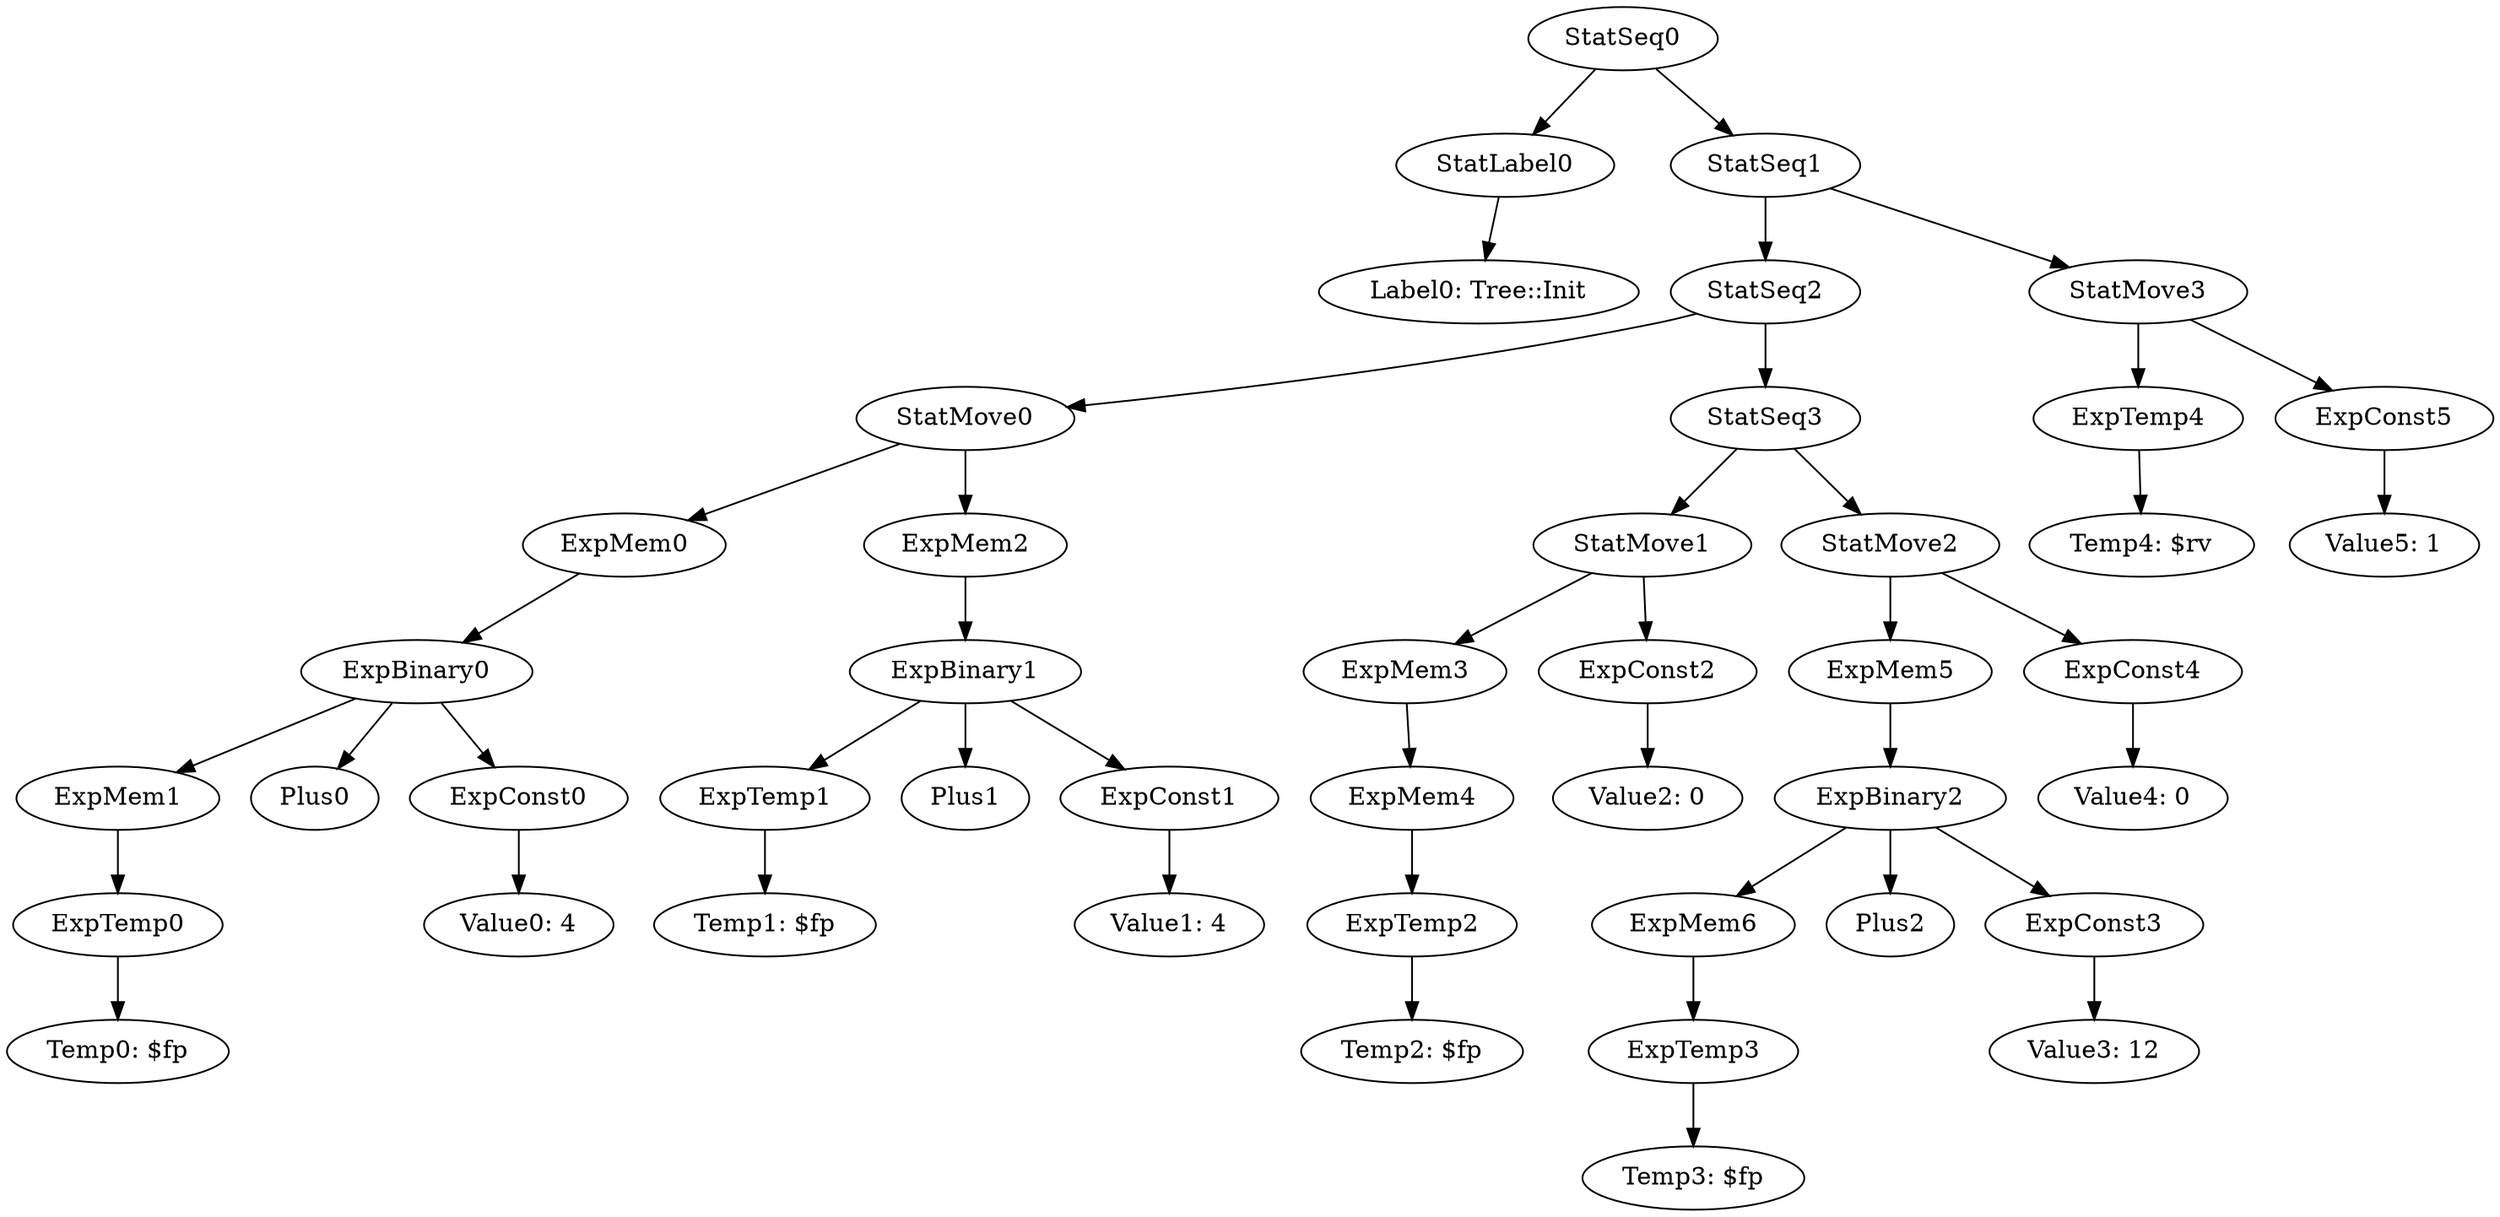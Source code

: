 digraph {
	ordering = out;
	ExpConst5 -> "Value5: 1";
	StatMove3 -> ExpTemp4;
	StatMove3 -> ExpConst5;
	ExpTemp4 -> "Temp4: $rv";
	ExpConst4 -> "Value4: 0";
	StatMove2 -> ExpMem5;
	StatMove2 -> ExpConst4;
	ExpConst3 -> "Value3: 12";
	ExpBinary1 -> ExpTemp1;
	ExpBinary1 -> Plus1;
	ExpBinary1 -> ExpConst1;
	ExpMem0 -> ExpBinary0;
	ExpMem3 -> ExpMem4;
	StatMove0 -> ExpMem0;
	StatMove0 -> ExpMem2;
	StatSeq3 -> StatMove1;
	StatSeq3 -> StatMove2;
	ExpConst0 -> "Value0: 4";
	ExpMem1 -> ExpTemp0;
	StatLabel0 -> "Label0: Tree::Init";
	ExpTemp1 -> "Temp1: $fp";
	StatSeq0 -> StatLabel0;
	StatSeq0 -> StatSeq1;
	ExpTemp3 -> "Temp3: $fp";
	ExpTemp0 -> "Temp0: $fp";
	ExpMem2 -> ExpBinary1;
	StatSeq1 -> StatSeq2;
	StatSeq1 -> StatMove3;
	ExpConst1 -> "Value1: 4";
	ExpMem5 -> ExpBinary2;
	StatMove1 -> ExpMem3;
	StatMove1 -> ExpConst2;
	StatSeq2 -> StatMove0;
	StatSeq2 -> StatSeq3;
	ExpMem6 -> ExpTemp3;
	ExpTemp2 -> "Temp2: $fp";
	ExpBinary0 -> ExpMem1;
	ExpBinary0 -> Plus0;
	ExpBinary0 -> ExpConst0;
	ExpMem4 -> ExpTemp2;
	ExpConst2 -> "Value2: 0";
	ExpBinary2 -> ExpMem6;
	ExpBinary2 -> Plus2;
	ExpBinary2 -> ExpConst3;
}

